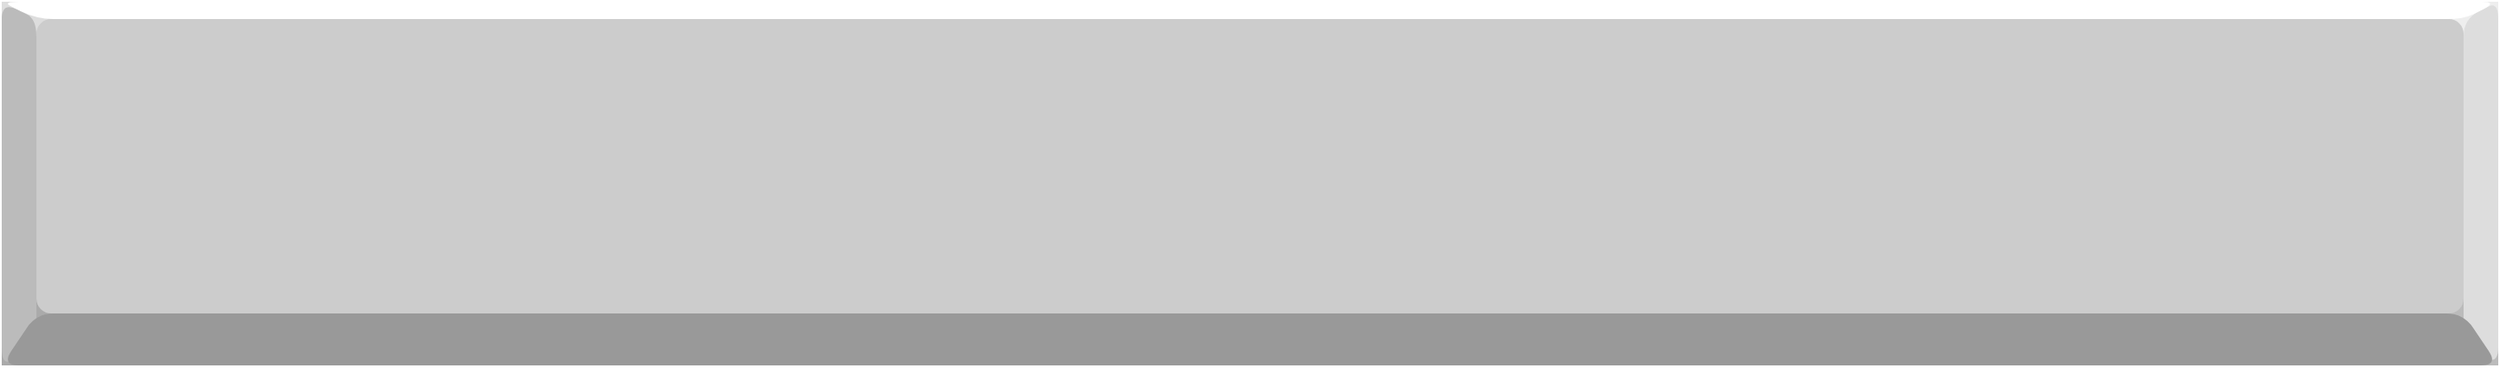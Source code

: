 <mxfile version="26.2.2">
  <diagram name="Page-1" id="nHzvoF0e87Y2690Xo1ev">
    <mxGraphModel dx="707" dy="468" grid="1" gridSize="10" guides="1" tooltips="1" connect="1" arrows="1" fold="1" page="1" pageScale="1" pageWidth="1440" pageHeight="210" math="0" shadow="0">
      <root>
        <mxCell id="0" />
        <mxCell id="1" parent="0" />
        <mxCell id="OugirGucVOUAvJeAqI80-1" value="" style="whiteSpace=wrap;html=1;aspect=fixed;fillColor=#BBBBBB;strokeColor=none;" parent="1" vertex="1">
          <mxGeometry x="1360" y="130" width="80" height="80" as="geometry" />
        </mxCell>
        <mxCell id="OugirGucVOUAvJeAqI80-2" value="" style="whiteSpace=wrap;html=1;aspect=fixed;fillColor=#EEEEEE;strokeColor=none;" parent="1" vertex="1">
          <mxGeometry x="1360" width="80" height="80" as="geometry" />
        </mxCell>
        <mxCell id="OugirGucVOUAvJeAqI80-3" value="" style="whiteSpace=wrap;html=1;aspect=fixed;fillColor=#DDDDDD;strokeColor=none;" parent="1" vertex="1">
          <mxGeometry width="80" height="80" as="geometry" />
        </mxCell>
        <mxCell id="OugirGucVOUAvJeAqI80-4" value="" style="whiteSpace=wrap;html=1;aspect=fixed;fillColor=#AAAAAA;strokeColor=none;" parent="1" vertex="1">
          <mxGeometry y="130" width="80" height="80" as="geometry" />
        </mxCell>
        <mxCell id="Wazu7IJVKDVCNvOERVV5-3" value="" style="shape=trapezoid;perimeter=trapezoidPerimeter;whiteSpace=wrap;html=1;fixedSize=1;rotation=270;size=10;fillColor=#DDDDDD;strokeColor=none;rounded=1;" parent="1" vertex="1">
          <mxGeometry x="1325" y="95" width="210" height="20" as="geometry" />
        </mxCell>
        <mxCell id="Wazu7IJVKDVCNvOERVV5-5" value="" style="shape=trapezoid;perimeter=trapezoidPerimeter;whiteSpace=wrap;html=1;fixedSize=1;rotation=90;size=10;fillColor=#BBBBBB;strokeColor=none;rounded=1;" parent="1" vertex="1">
          <mxGeometry x="-95" y="95" width="210" height="20" as="geometry" />
        </mxCell>
        <mxCell id="Wazu7IJVKDVCNvOERVV5-2" value="" style="shape=trapezoid;perimeter=trapezoidPerimeter;whiteSpace=wrap;html=1;fixedSize=1;size=20;fillColor=#999999;strokeColor=none;rounded=1;" parent="1" vertex="1">
          <mxGeometry y="180" width="1440" height="30" as="geometry" />
        </mxCell>
        <mxCell id="Wazu7IJVKDVCNvOERVV5-4" value="" style="shape=trapezoid;perimeter=trapezoidPerimeter;whiteSpace=wrap;html=1;fixedSize=1;rotation=-180;strokeColor=none;rounded=1;" parent="1" vertex="1">
          <mxGeometry width="1440" height="10" as="geometry" />
        </mxCell>
        <mxCell id="Wazu7IJVKDVCNvOERVV5-6" value="" style="rounded=1;whiteSpace=wrap;html=1;fillColor=#CCCCCC;strokeColor=none;arcSize=5;glass=0;shadow=0;" parent="1" vertex="1">
          <mxGeometry x="20" y="10" width="1400" height="170" as="geometry" />
        </mxCell>
      </root>
    </mxGraphModel>
  </diagram>
</mxfile>
